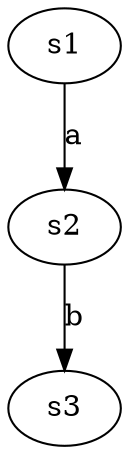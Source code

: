 digraph  {
s2 [is_final=False, is_start=False, label=s2, peripheries=1];
s1 [is_final=False, is_start=False, label=s1, peripheries=1];
s3 [is_final=False, is_start=False, label=s3, peripheries=1];
s2 -> s3  [key=0, label=b];
s1 -> s2  [key=0, label=a];
}
